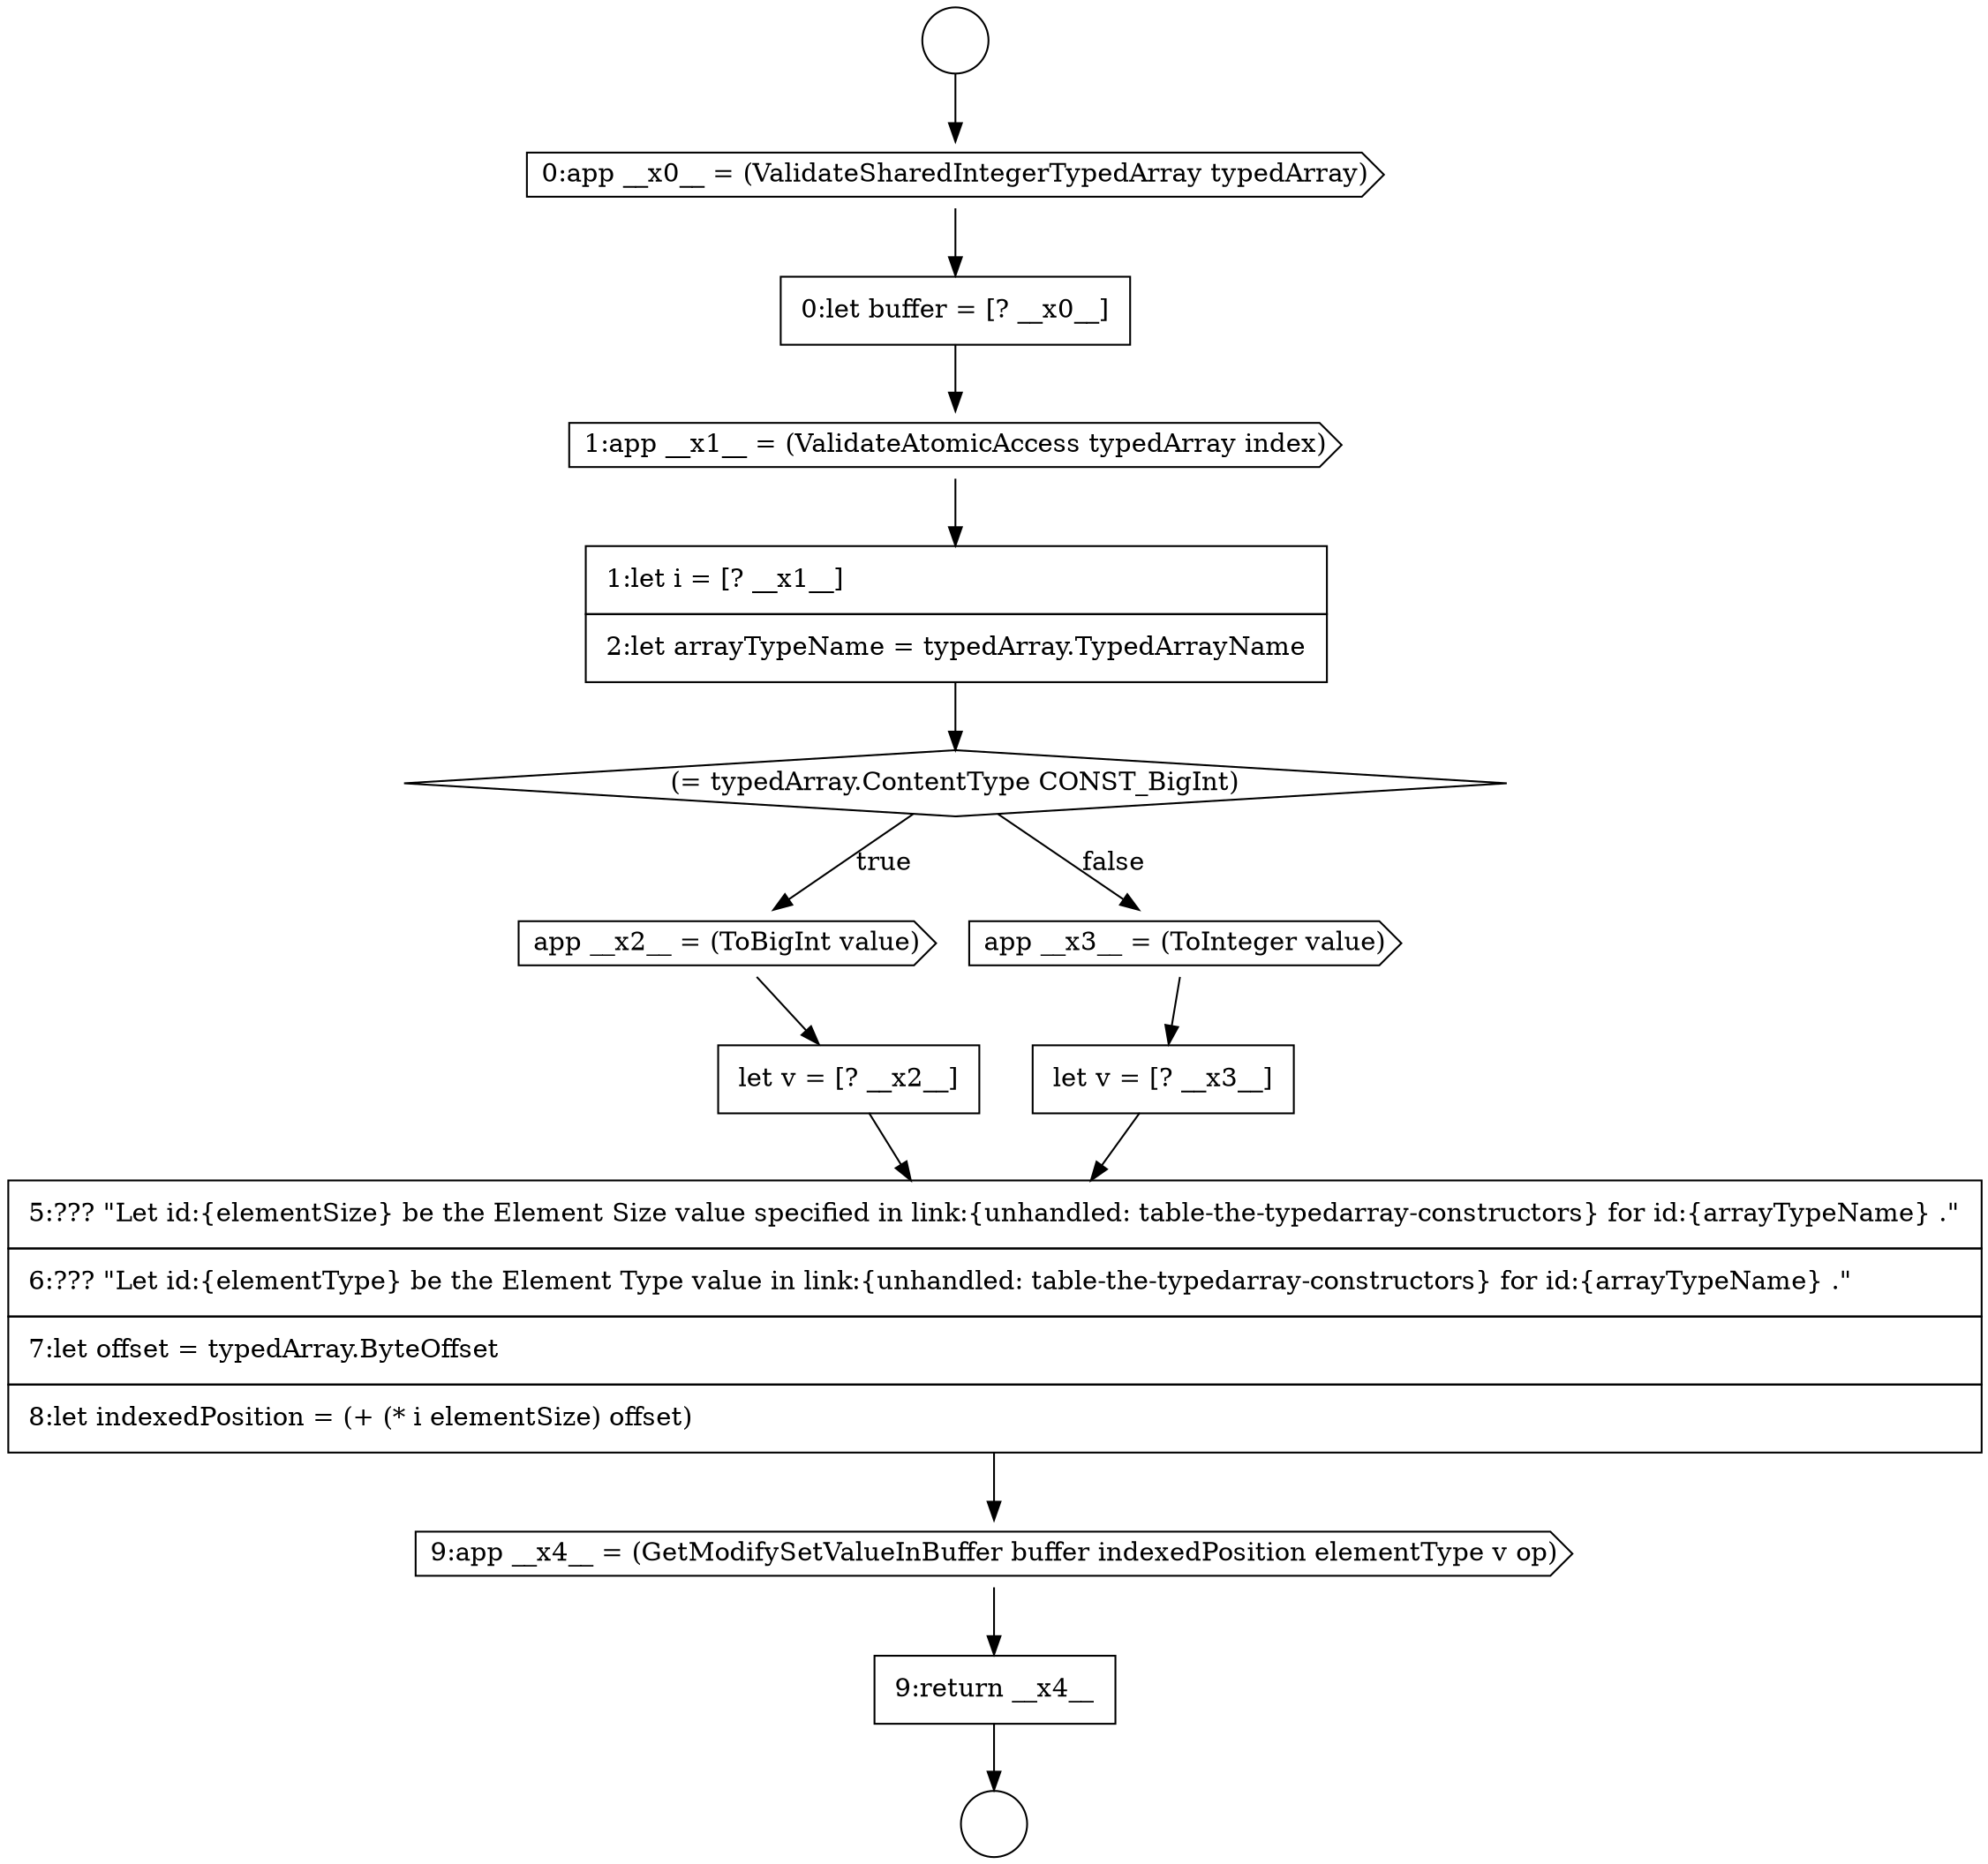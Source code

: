 digraph {
  node17375 [shape=circle label=" " color="black" fillcolor="white" style=filled]
  node17378 [shape=none, margin=0, label=<<font color="black">
    <table border="0" cellborder="1" cellspacing="0" cellpadding="10">
      <tr><td align="left">0:let buffer = [? __x0__]</td></tr>
    </table>
  </font>> color="black" fillcolor="white" style=filled]
  node17385 [shape=none, margin=0, label=<<font color="black">
    <table border="0" cellborder="1" cellspacing="0" cellpadding="10">
      <tr><td align="left">let v = [? __x3__]</td></tr>
    </table>
  </font>> color="black" fillcolor="white" style=filled]
  node17377 [shape=cds, label=<<font color="black">0:app __x0__ = (ValidateSharedIntegerTypedArray typedArray)</font>> color="black" fillcolor="white" style=filled]
  node17382 [shape=cds, label=<<font color="black">app __x2__ = (ToBigInt value)</font>> color="black" fillcolor="white" style=filled]
  node17379 [shape=cds, label=<<font color="black">1:app __x1__ = (ValidateAtomicAccess typedArray index)</font>> color="black" fillcolor="white" style=filled]
  node17388 [shape=none, margin=0, label=<<font color="black">
    <table border="0" cellborder="1" cellspacing="0" cellpadding="10">
      <tr><td align="left">9:return __x4__</td></tr>
    </table>
  </font>> color="black" fillcolor="white" style=filled]
  node17380 [shape=none, margin=0, label=<<font color="black">
    <table border="0" cellborder="1" cellspacing="0" cellpadding="10">
      <tr><td align="left">1:let i = [? __x1__]</td></tr>
      <tr><td align="left">2:let arrayTypeName = typedArray.TypedArrayName</td></tr>
    </table>
  </font>> color="black" fillcolor="white" style=filled]
  node17384 [shape=cds, label=<<font color="black">app __x3__ = (ToInteger value)</font>> color="black" fillcolor="white" style=filled]
  node17387 [shape=cds, label=<<font color="black">9:app __x4__ = (GetModifySetValueInBuffer buffer indexedPosition elementType v op)</font>> color="black" fillcolor="white" style=filled]
  node17381 [shape=diamond, label=<<font color="black">(= typedArray.ContentType CONST_BigInt)</font>> color="black" fillcolor="white" style=filled]
  node17386 [shape=none, margin=0, label=<<font color="black">
    <table border="0" cellborder="1" cellspacing="0" cellpadding="10">
      <tr><td align="left">5:??? &quot;Let id:{elementSize} be the Element Size value specified in link:{unhandled: table-the-typedarray-constructors} for id:{arrayTypeName} .&quot;</td></tr>
      <tr><td align="left">6:??? &quot;Let id:{elementType} be the Element Type value in link:{unhandled: table-the-typedarray-constructors} for id:{arrayTypeName} .&quot;</td></tr>
      <tr><td align="left">7:let offset = typedArray.ByteOffset</td></tr>
      <tr><td align="left">8:let indexedPosition = (+ (* i elementSize) offset)</td></tr>
    </table>
  </font>> color="black" fillcolor="white" style=filled]
  node17383 [shape=none, margin=0, label=<<font color="black">
    <table border="0" cellborder="1" cellspacing="0" cellpadding="10">
      <tr><td align="left">let v = [? __x2__]</td></tr>
    </table>
  </font>> color="black" fillcolor="white" style=filled]
  node17376 [shape=circle label=" " color="black" fillcolor="white" style=filled]
  node17388 -> node17376 [ color="black"]
  node17382 -> node17383 [ color="black"]
  node17379 -> node17380 [ color="black"]
  node17383 -> node17386 [ color="black"]
  node17384 -> node17385 [ color="black"]
  node17381 -> node17382 [label=<<font color="black">true</font>> color="black"]
  node17381 -> node17384 [label=<<font color="black">false</font>> color="black"]
  node17387 -> node17388 [ color="black"]
  node17385 -> node17386 [ color="black"]
  node17375 -> node17377 [ color="black"]
  node17380 -> node17381 [ color="black"]
  node17377 -> node17378 [ color="black"]
  node17386 -> node17387 [ color="black"]
  node17378 -> node17379 [ color="black"]
}
